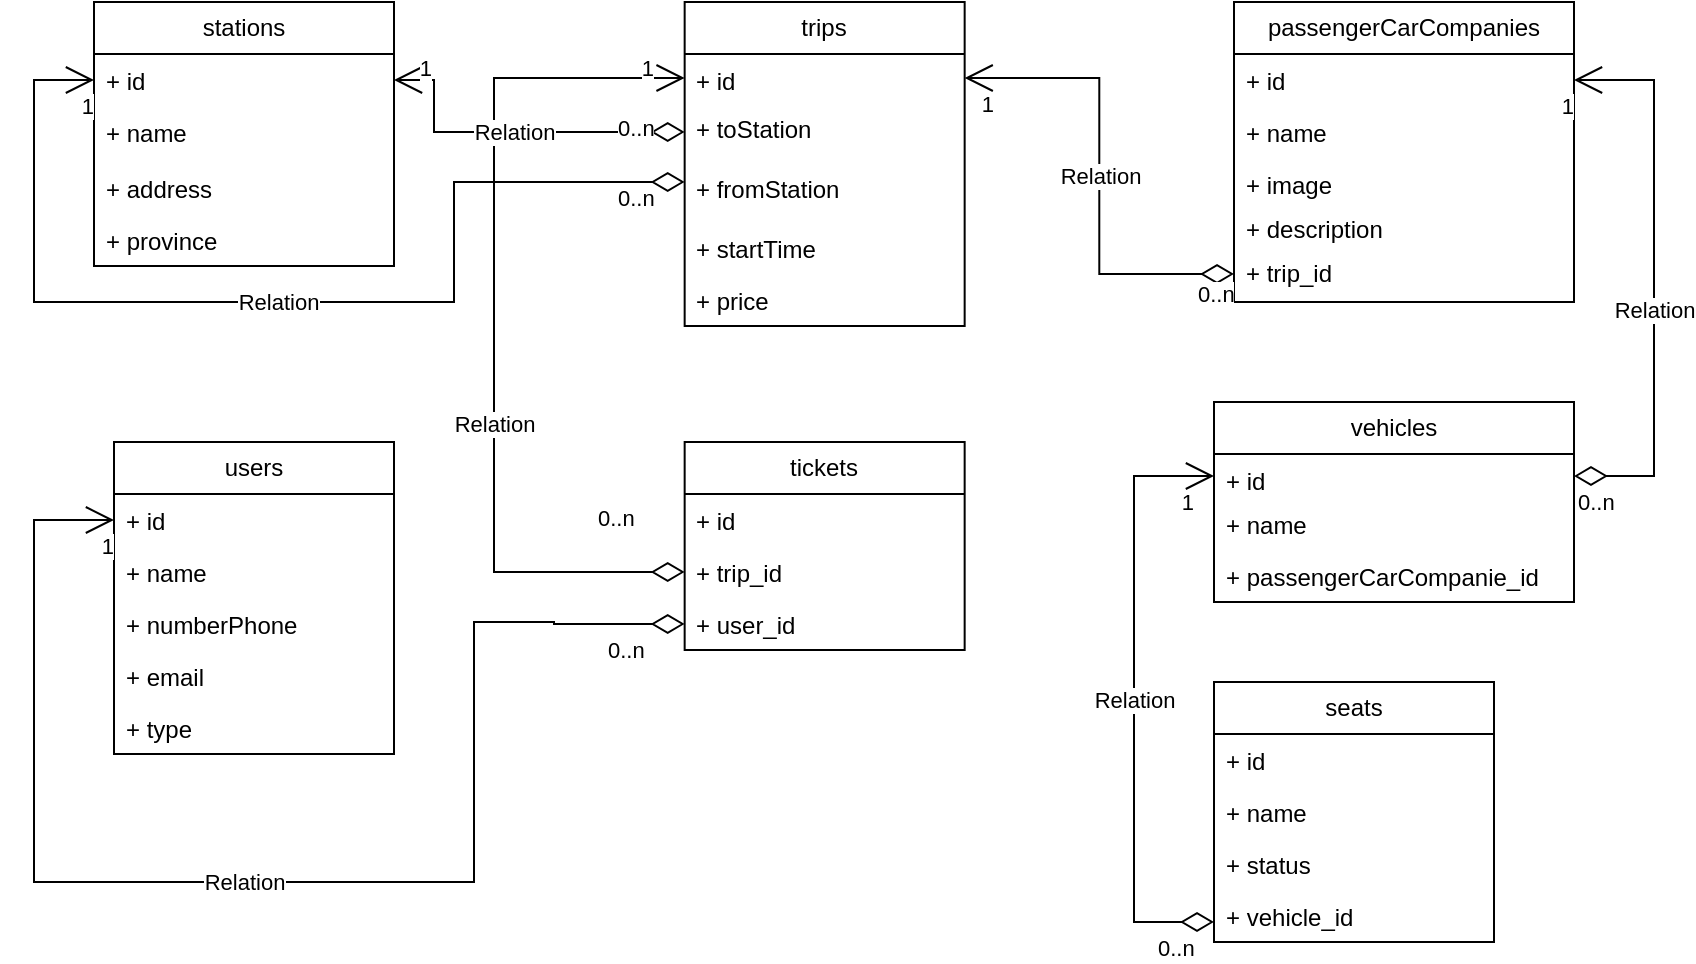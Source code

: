 <mxfile version="21.3.0" type="device">
  <diagram name="Page-1" id="QXAzlw06Yn_SB9_V16cc">
    <mxGraphModel dx="1725" dy="451" grid="1" gridSize="10" guides="1" tooltips="1" connect="1" arrows="1" fold="1" page="1" pageScale="1" pageWidth="850" pageHeight="1100" math="0" shadow="0">
      <root>
        <mxCell id="0" />
        <mxCell id="1" parent="0" />
        <mxCell id="KXTmrSOm8hdOlPfnSRq--10" value="stations" style="swimlane;fontStyle=0;childLayout=stackLayout;horizontal=1;startSize=26;fillColor=none;horizontalStack=0;resizeParent=1;resizeParentMax=0;resizeLast=0;collapsible=1;marginBottom=0;whiteSpace=wrap;html=1;" parent="1" vertex="1">
          <mxGeometry x="40" y="40" width="150" height="132" as="geometry" />
        </mxCell>
        <mxCell id="KXTmrSOm8hdOlPfnSRq--11" value="+ id" style="text;strokeColor=none;fillColor=none;align=left;verticalAlign=top;spacingLeft=4;spacingRight=4;overflow=hidden;rotatable=0;points=[[0,0.5],[1,0.5]];portConstraint=eastwest;whiteSpace=wrap;html=1;" parent="KXTmrSOm8hdOlPfnSRq--10" vertex="1">
          <mxGeometry y="26" width="150" height="26" as="geometry" />
        </mxCell>
        <mxCell id="KXTmrSOm8hdOlPfnSRq--12" value="+ name" style="text;strokeColor=none;fillColor=none;align=left;verticalAlign=top;spacingLeft=4;spacingRight=4;overflow=hidden;rotatable=0;points=[[0,0.5],[1,0.5]];portConstraint=eastwest;whiteSpace=wrap;html=1;" parent="KXTmrSOm8hdOlPfnSRq--10" vertex="1">
          <mxGeometry y="52" width="150" height="28" as="geometry" />
        </mxCell>
        <mxCell id="KXTmrSOm8hdOlPfnSRq--13" value="+ address" style="text;strokeColor=none;fillColor=none;align=left;verticalAlign=top;spacingLeft=4;spacingRight=4;overflow=hidden;rotatable=0;points=[[0,0.5],[1,0.5]];portConstraint=eastwest;whiteSpace=wrap;html=1;" parent="KXTmrSOm8hdOlPfnSRq--10" vertex="1">
          <mxGeometry y="80" width="150" height="26" as="geometry" />
        </mxCell>
        <mxCell id="KXTmrSOm8hdOlPfnSRq--21" value="+ province" style="text;strokeColor=none;fillColor=none;align=left;verticalAlign=top;spacingLeft=4;spacingRight=4;overflow=hidden;rotatable=0;points=[[0,0.5],[1,0.5]];portConstraint=eastwest;whiteSpace=wrap;html=1;" parent="KXTmrSOm8hdOlPfnSRq--10" vertex="1">
          <mxGeometry y="106" width="150" height="26" as="geometry" />
        </mxCell>
        <mxCell id="KXTmrSOm8hdOlPfnSRq--22" value="trips" style="swimlane;fontStyle=0;childLayout=stackLayout;horizontal=1;startSize=26;fillColor=none;horizontalStack=0;resizeParent=1;resizeParentMax=0;resizeLast=0;collapsible=1;marginBottom=0;whiteSpace=wrap;html=1;" parent="1" vertex="1">
          <mxGeometry x="335.33" y="40" width="140" height="162" as="geometry" />
        </mxCell>
        <mxCell id="KXTmrSOm8hdOlPfnSRq--23" value="+ id" style="text;strokeColor=none;fillColor=none;align=left;verticalAlign=top;spacingLeft=4;spacingRight=4;overflow=hidden;rotatable=0;points=[[0,0.5],[1,0.5]];portConstraint=eastwest;whiteSpace=wrap;html=1;" parent="KXTmrSOm8hdOlPfnSRq--22" vertex="1">
          <mxGeometry y="26" width="140" height="24" as="geometry" />
        </mxCell>
        <mxCell id="KXTmrSOm8hdOlPfnSRq--25" value="+ toStation" style="text;strokeColor=none;fillColor=none;align=left;verticalAlign=top;spacingLeft=4;spacingRight=4;overflow=hidden;rotatable=0;points=[[0,0.5],[1,0.5]];portConstraint=eastwest;whiteSpace=wrap;html=1;" parent="KXTmrSOm8hdOlPfnSRq--22" vertex="1">
          <mxGeometry y="50" width="140" height="30" as="geometry" />
        </mxCell>
        <mxCell id="KXTmrSOm8hdOlPfnSRq--24" value="+ fromStation" style="text;strokeColor=none;fillColor=none;align=left;verticalAlign=top;spacingLeft=4;spacingRight=4;overflow=hidden;rotatable=0;points=[[0,0.5],[1,0.5]];portConstraint=eastwest;whiteSpace=wrap;html=1;" parent="KXTmrSOm8hdOlPfnSRq--22" vertex="1">
          <mxGeometry y="80" width="140" height="30" as="geometry" />
        </mxCell>
        <mxCell id="KXTmrSOm8hdOlPfnSRq--26" value="+ startTime" style="text;strokeColor=none;fillColor=none;align=left;verticalAlign=top;spacingLeft=4;spacingRight=4;overflow=hidden;rotatable=0;points=[[0,0.5],[1,0.5]];portConstraint=eastwest;whiteSpace=wrap;html=1;" parent="KXTmrSOm8hdOlPfnSRq--22" vertex="1">
          <mxGeometry y="110" width="140" height="26" as="geometry" />
        </mxCell>
        <mxCell id="KXTmrSOm8hdOlPfnSRq--28" value="+ price&lt;br&gt;" style="text;strokeColor=none;fillColor=none;align=left;verticalAlign=top;spacingLeft=4;spacingRight=4;overflow=hidden;rotatable=0;points=[[0,0.5],[1,0.5]];portConstraint=eastwest;whiteSpace=wrap;html=1;" parent="KXTmrSOm8hdOlPfnSRq--22" vertex="1">
          <mxGeometry y="136" width="140" height="26" as="geometry" />
        </mxCell>
        <mxCell id="KXTmrSOm8hdOlPfnSRq--29" value="passengerCarCompanies" style="swimlane;fontStyle=0;childLayout=stackLayout;horizontal=1;startSize=26;fillColor=none;horizontalStack=0;resizeParent=1;resizeParentMax=0;resizeLast=0;collapsible=1;marginBottom=0;whiteSpace=wrap;html=1;" parent="1" vertex="1">
          <mxGeometry x="610" y="40" width="170" height="150" as="geometry">
            <mxRectangle x="590" y="60" width="180" height="30" as="alternateBounds" />
          </mxGeometry>
        </mxCell>
        <mxCell id="KXTmrSOm8hdOlPfnSRq--30" value="+ id" style="text;strokeColor=none;fillColor=none;align=left;verticalAlign=top;spacingLeft=4;spacingRight=4;overflow=hidden;rotatable=0;points=[[0,0.5],[1,0.5]];portConstraint=eastwest;whiteSpace=wrap;html=1;" parent="KXTmrSOm8hdOlPfnSRq--29" vertex="1">
          <mxGeometry y="26" width="170" height="26" as="geometry" />
        </mxCell>
        <mxCell id="KXTmrSOm8hdOlPfnSRq--31" value="+ name" style="text;strokeColor=none;fillColor=none;align=left;verticalAlign=top;spacingLeft=4;spacingRight=4;overflow=hidden;rotatable=0;points=[[0,0.5],[1,0.5]];portConstraint=eastwest;whiteSpace=wrap;html=1;" parent="KXTmrSOm8hdOlPfnSRq--29" vertex="1">
          <mxGeometry y="52" width="170" height="26" as="geometry" />
        </mxCell>
        <mxCell id="KXTmrSOm8hdOlPfnSRq--35" value="+ image" style="text;strokeColor=none;fillColor=none;align=left;verticalAlign=top;spacingLeft=4;spacingRight=4;overflow=hidden;rotatable=0;points=[[0,0.5],[1,0.5]];portConstraint=eastwest;whiteSpace=wrap;html=1;" parent="KXTmrSOm8hdOlPfnSRq--29" vertex="1">
          <mxGeometry y="78" width="170" height="22" as="geometry" />
        </mxCell>
        <mxCell id="KXTmrSOm8hdOlPfnSRq--32" value="+ description" style="text;strokeColor=none;fillColor=none;align=left;verticalAlign=top;spacingLeft=4;spacingRight=4;overflow=hidden;rotatable=0;points=[[0,0.5],[1,0.5]];portConstraint=eastwest;whiteSpace=wrap;html=1;" parent="KXTmrSOm8hdOlPfnSRq--29" vertex="1">
          <mxGeometry y="100" width="170" height="22" as="geometry" />
        </mxCell>
        <mxCell id="KXTmrSOm8hdOlPfnSRq--68" value="+ trip_id" style="text;strokeColor=none;fillColor=none;align=left;verticalAlign=top;spacingLeft=4;spacingRight=4;overflow=hidden;rotatable=0;points=[[0,0.5],[1,0.5]];portConstraint=eastwest;whiteSpace=wrap;html=1;" parent="KXTmrSOm8hdOlPfnSRq--29" vertex="1">
          <mxGeometry y="122" width="170" height="28" as="geometry" />
        </mxCell>
        <mxCell id="KXTmrSOm8hdOlPfnSRq--36" value="vehicles" style="swimlane;fontStyle=0;childLayout=stackLayout;horizontal=1;startSize=26;fillColor=none;horizontalStack=0;resizeParent=1;resizeParentMax=0;resizeLast=0;collapsible=1;marginBottom=0;whiteSpace=wrap;html=1;" parent="1" vertex="1">
          <mxGeometry x="600" y="240" width="180" height="100" as="geometry" />
        </mxCell>
        <mxCell id="KXTmrSOm8hdOlPfnSRq--37" value="+ id" style="text;strokeColor=none;fillColor=none;align=left;verticalAlign=top;spacingLeft=4;spacingRight=4;overflow=hidden;rotatable=0;points=[[0,0.5],[1,0.5]];portConstraint=eastwest;whiteSpace=wrap;html=1;" parent="KXTmrSOm8hdOlPfnSRq--36" vertex="1">
          <mxGeometry y="26" width="180" height="22" as="geometry" />
        </mxCell>
        <mxCell id="KXTmrSOm8hdOlPfnSRq--38" value="+ name" style="text;strokeColor=none;fillColor=none;align=left;verticalAlign=top;spacingLeft=4;spacingRight=4;overflow=hidden;rotatable=0;points=[[0,0.5],[1,0.5]];portConstraint=eastwest;whiteSpace=wrap;html=1;" parent="KXTmrSOm8hdOlPfnSRq--36" vertex="1">
          <mxGeometry y="48" width="180" height="26" as="geometry" />
        </mxCell>
        <mxCell id="KXTmrSOm8hdOlPfnSRq--72" value="+&amp;nbsp;passengerCarCompanie_id" style="text;strokeColor=none;fillColor=none;align=left;verticalAlign=top;spacingLeft=4;spacingRight=4;overflow=hidden;rotatable=0;points=[[0,0.5],[1,0.5]];portConstraint=eastwest;whiteSpace=wrap;html=1;" parent="KXTmrSOm8hdOlPfnSRq--36" vertex="1">
          <mxGeometry y="74" width="180" height="26" as="geometry" />
        </mxCell>
        <mxCell id="KXTmrSOm8hdOlPfnSRq--40" value="seats" style="swimlane;fontStyle=0;childLayout=stackLayout;horizontal=1;startSize=26;fillColor=none;horizontalStack=0;resizeParent=1;resizeParentMax=0;resizeLast=0;collapsible=1;marginBottom=0;whiteSpace=wrap;html=1;" parent="1" vertex="1">
          <mxGeometry x="600" y="380" width="140" height="130" as="geometry" />
        </mxCell>
        <mxCell id="KXTmrSOm8hdOlPfnSRq--41" value="+ id" style="text;strokeColor=none;fillColor=none;align=left;verticalAlign=top;spacingLeft=4;spacingRight=4;overflow=hidden;rotatable=0;points=[[0,0.5],[1,0.5]];portConstraint=eastwest;whiteSpace=wrap;html=1;" parent="KXTmrSOm8hdOlPfnSRq--40" vertex="1">
          <mxGeometry y="26" width="140" height="26" as="geometry" />
        </mxCell>
        <mxCell id="KXTmrSOm8hdOlPfnSRq--42" value="+ name" style="text;strokeColor=none;fillColor=none;align=left;verticalAlign=top;spacingLeft=4;spacingRight=4;overflow=hidden;rotatable=0;points=[[0,0.5],[1,0.5]];portConstraint=eastwest;whiteSpace=wrap;html=1;" parent="KXTmrSOm8hdOlPfnSRq--40" vertex="1">
          <mxGeometry y="52" width="140" height="26" as="geometry" />
        </mxCell>
        <mxCell id="KXTmrSOm8hdOlPfnSRq--43" value="+ status" style="text;strokeColor=none;fillColor=none;align=left;verticalAlign=top;spacingLeft=4;spacingRight=4;overflow=hidden;rotatable=0;points=[[0,0.5],[1,0.5]];portConstraint=eastwest;whiteSpace=wrap;html=1;" parent="KXTmrSOm8hdOlPfnSRq--40" vertex="1">
          <mxGeometry y="78" width="140" height="26" as="geometry" />
        </mxCell>
        <mxCell id="KXTmrSOm8hdOlPfnSRq--76" value="+&amp;nbsp;vehicle_id" style="text;strokeColor=none;fillColor=none;align=left;verticalAlign=top;spacingLeft=4;spacingRight=4;overflow=hidden;rotatable=0;points=[[0,0.5],[1,0.5]];portConstraint=eastwest;whiteSpace=wrap;html=1;" parent="KXTmrSOm8hdOlPfnSRq--40" vertex="1">
          <mxGeometry y="104" width="140" height="26" as="geometry" />
        </mxCell>
        <mxCell id="KXTmrSOm8hdOlPfnSRq--44" value="users" style="swimlane;fontStyle=0;childLayout=stackLayout;horizontal=1;startSize=26;fillColor=none;horizontalStack=0;resizeParent=1;resizeParentMax=0;resizeLast=0;collapsible=1;marginBottom=0;whiteSpace=wrap;html=1;" parent="1" vertex="1">
          <mxGeometry x="50" y="260" width="140" height="156" as="geometry" />
        </mxCell>
        <mxCell id="KXTmrSOm8hdOlPfnSRq--45" value="+ id" style="text;strokeColor=none;fillColor=none;align=left;verticalAlign=top;spacingLeft=4;spacingRight=4;overflow=hidden;rotatable=0;points=[[0,0.5],[1,0.5]];portConstraint=eastwest;whiteSpace=wrap;html=1;" parent="KXTmrSOm8hdOlPfnSRq--44" vertex="1">
          <mxGeometry y="26" width="140" height="26" as="geometry" />
        </mxCell>
        <mxCell id="KXTmrSOm8hdOlPfnSRq--46" value="+ name" style="text;strokeColor=none;fillColor=none;align=left;verticalAlign=top;spacingLeft=4;spacingRight=4;overflow=hidden;rotatable=0;points=[[0,0.5],[1,0.5]];portConstraint=eastwest;whiteSpace=wrap;html=1;" parent="KXTmrSOm8hdOlPfnSRq--44" vertex="1">
          <mxGeometry y="52" width="140" height="26" as="geometry" />
        </mxCell>
        <mxCell id="KXTmrSOm8hdOlPfnSRq--47" value="+ numberPhone" style="text;strokeColor=none;fillColor=none;align=left;verticalAlign=top;spacingLeft=4;spacingRight=4;overflow=hidden;rotatable=0;points=[[0,0.5],[1,0.5]];portConstraint=eastwest;whiteSpace=wrap;html=1;" parent="KXTmrSOm8hdOlPfnSRq--44" vertex="1">
          <mxGeometry y="78" width="140" height="26" as="geometry" />
        </mxCell>
        <mxCell id="KXTmrSOm8hdOlPfnSRq--48" value="+ email" style="text;strokeColor=none;fillColor=none;align=left;verticalAlign=top;spacingLeft=4;spacingRight=4;overflow=hidden;rotatable=0;points=[[0,0.5],[1,0.5]];portConstraint=eastwest;whiteSpace=wrap;html=1;" parent="KXTmrSOm8hdOlPfnSRq--44" vertex="1">
          <mxGeometry y="104" width="140" height="26" as="geometry" />
        </mxCell>
        <mxCell id="KXTmrSOm8hdOlPfnSRq--49" value="+ type" style="text;strokeColor=none;fillColor=none;align=left;verticalAlign=top;spacingLeft=4;spacingRight=4;overflow=hidden;rotatable=0;points=[[0,0.5],[1,0.5]];portConstraint=eastwest;whiteSpace=wrap;html=1;" parent="KXTmrSOm8hdOlPfnSRq--44" vertex="1">
          <mxGeometry y="130" width="140" height="26" as="geometry" />
        </mxCell>
        <mxCell id="KXTmrSOm8hdOlPfnSRq--50" value="tickets" style="swimlane;fontStyle=0;childLayout=stackLayout;horizontal=1;startSize=26;fillColor=none;horizontalStack=0;resizeParent=1;resizeParentMax=0;resizeLast=0;collapsible=1;marginBottom=0;whiteSpace=wrap;html=1;" parent="1" vertex="1">
          <mxGeometry x="335.33" y="260" width="140" height="104" as="geometry" />
        </mxCell>
        <mxCell id="KXTmrSOm8hdOlPfnSRq--51" value="+ id" style="text;strokeColor=none;fillColor=none;align=left;verticalAlign=top;spacingLeft=4;spacingRight=4;overflow=hidden;rotatable=0;points=[[0,0.5],[1,0.5]];portConstraint=eastwest;whiteSpace=wrap;html=1;" parent="KXTmrSOm8hdOlPfnSRq--50" vertex="1">
          <mxGeometry y="26" width="140" height="26" as="geometry" />
        </mxCell>
        <mxCell id="KXTmrSOm8hdOlPfnSRq--53" value="+ trip_id" style="text;strokeColor=none;fillColor=none;align=left;verticalAlign=top;spacingLeft=4;spacingRight=4;overflow=hidden;rotatable=0;points=[[0,0.5],[1,0.5]];portConstraint=eastwest;whiteSpace=wrap;html=1;" parent="KXTmrSOm8hdOlPfnSRq--50" vertex="1">
          <mxGeometry y="52" width="140" height="26" as="geometry" />
        </mxCell>
        <mxCell id="KXTmrSOm8hdOlPfnSRq--52" value="+ user_id" style="text;strokeColor=none;fillColor=none;align=left;verticalAlign=top;spacingLeft=4;spacingRight=4;overflow=hidden;rotatable=0;points=[[0,0.5],[1,0.5]];portConstraint=eastwest;whiteSpace=wrap;html=1;" parent="KXTmrSOm8hdOlPfnSRq--50" vertex="1">
          <mxGeometry y="78" width="140" height="26" as="geometry" />
        </mxCell>
        <mxCell id="KXTmrSOm8hdOlPfnSRq--54" value="Relation" style="endArrow=open;html=1;endSize=12;startArrow=diamondThin;startSize=14;startFill=0;edgeStyle=orthogonalEdgeStyle;rounded=0;exitX=0;exitY=0.5;exitDx=0;exitDy=0;entryX=0;entryY=0.5;entryDx=0;entryDy=0;" parent="1" source="KXTmrSOm8hdOlPfnSRq--52" target="KXTmrSOm8hdOlPfnSRq--45" edge="1">
          <mxGeometry x="0.038" relative="1" as="geometry">
            <mxPoint x="340" y="250" as="sourcePoint" />
            <mxPoint x="230" y="500" as="targetPoint" />
            <Array as="points">
              <mxPoint x="270" y="350" />
              <mxPoint x="230" y="350" />
              <mxPoint x="230" y="480" />
              <mxPoint x="10" y="480" />
              <mxPoint x="10" y="299" />
            </Array>
            <mxPoint as="offset" />
          </mxGeometry>
        </mxCell>
        <mxCell id="KXTmrSOm8hdOlPfnSRq--55" value="0..n" style="edgeLabel;resizable=0;html=1;align=left;verticalAlign=top;" parent="KXTmrSOm8hdOlPfnSRq--54" connectable="0" vertex="1">
          <mxGeometry x="-1" relative="1" as="geometry">
            <mxPoint x="-40" as="offset" />
          </mxGeometry>
        </mxCell>
        <mxCell id="KXTmrSOm8hdOlPfnSRq--56" value="1" style="edgeLabel;resizable=0;html=1;align=right;verticalAlign=top;" parent="KXTmrSOm8hdOlPfnSRq--54" connectable="0" vertex="1">
          <mxGeometry x="1" relative="1" as="geometry" />
        </mxCell>
        <mxCell id="KXTmrSOm8hdOlPfnSRq--57" value="Relation" style="endArrow=open;html=1;endSize=12;startArrow=diamondThin;startSize=14;startFill=0;edgeStyle=orthogonalEdgeStyle;rounded=0;entryX=0;entryY=0.5;entryDx=0;entryDy=0;" parent="1" source="KXTmrSOm8hdOlPfnSRq--53" target="KXTmrSOm8hdOlPfnSRq--23" edge="1">
          <mxGeometry x="-0.226" relative="1" as="geometry">
            <mxPoint x="280" y="299" as="sourcePoint" />
            <mxPoint x="500" y="250" as="targetPoint" />
            <Array as="points">
              <mxPoint x="240" y="325.0" />
              <mxPoint x="240" y="78" />
            </Array>
            <mxPoint as="offset" />
          </mxGeometry>
        </mxCell>
        <mxCell id="KXTmrSOm8hdOlPfnSRq--58" value="0..n" style="edgeLabel;resizable=0;html=1;align=left;verticalAlign=top;" parent="KXTmrSOm8hdOlPfnSRq--57" connectable="0" vertex="1">
          <mxGeometry x="-1" relative="1" as="geometry">
            <mxPoint x="-45" y="-40" as="offset" />
          </mxGeometry>
        </mxCell>
        <mxCell id="KXTmrSOm8hdOlPfnSRq--59" value="1" style="edgeLabel;resizable=0;html=1;align=right;verticalAlign=top;" parent="KXTmrSOm8hdOlPfnSRq--57" connectable="0" vertex="1">
          <mxGeometry x="1" relative="1" as="geometry">
            <mxPoint x="-15" y="-18" as="offset" />
          </mxGeometry>
        </mxCell>
        <mxCell id="KXTmrSOm8hdOlPfnSRq--62" value="Relation" style="endArrow=open;html=1;endSize=12;startArrow=diamondThin;startSize=14;startFill=0;edgeStyle=orthogonalEdgeStyle;rounded=0;entryX=0;entryY=0.5;entryDx=0;entryDy=0;" parent="1" source="KXTmrSOm8hdOlPfnSRq--24" target="KXTmrSOm8hdOlPfnSRq--11" edge="1">
          <mxGeometry relative="1" as="geometry">
            <mxPoint x="250" y="10" as="sourcePoint" />
            <mxPoint x="500" y="250" as="targetPoint" />
            <Array as="points">
              <mxPoint x="220" y="130" />
              <mxPoint x="220" y="190" />
              <mxPoint x="10" y="190" />
              <mxPoint x="10" y="79" />
            </Array>
          </mxGeometry>
        </mxCell>
        <mxCell id="KXTmrSOm8hdOlPfnSRq--63" value="0..n" style="edgeLabel;resizable=0;html=1;align=left;verticalAlign=top;" parent="KXTmrSOm8hdOlPfnSRq--62" connectable="0" vertex="1">
          <mxGeometry x="-1" relative="1" as="geometry">
            <mxPoint x="-35" y="-5" as="offset" />
          </mxGeometry>
        </mxCell>
        <mxCell id="KXTmrSOm8hdOlPfnSRq--64" value="1" style="edgeLabel;resizable=0;html=1;align=right;verticalAlign=top;" parent="KXTmrSOm8hdOlPfnSRq--62" connectable="0" vertex="1">
          <mxGeometry x="1" relative="1" as="geometry" />
        </mxCell>
        <mxCell id="KXTmrSOm8hdOlPfnSRq--65" value="Relation" style="endArrow=open;html=1;endSize=12;startArrow=diamondThin;startSize=14;startFill=0;edgeStyle=orthogonalEdgeStyle;rounded=0;entryX=1;entryY=0.5;entryDx=0;entryDy=0;exitX=0;exitY=0.5;exitDx=0;exitDy=0;" parent="1" source="KXTmrSOm8hdOlPfnSRq--25" target="KXTmrSOm8hdOlPfnSRq--11" edge="1">
          <mxGeometry relative="1" as="geometry">
            <mxPoint x="330" y="250" as="sourcePoint" />
            <mxPoint x="490" y="250" as="targetPoint" />
            <Array as="points">
              <mxPoint x="210" y="105" />
              <mxPoint x="210" y="79" />
            </Array>
          </mxGeometry>
        </mxCell>
        <mxCell id="KXTmrSOm8hdOlPfnSRq--66" value="0..n" style="edgeLabel;resizable=0;html=1;align=left;verticalAlign=top;" parent="KXTmrSOm8hdOlPfnSRq--65" connectable="0" vertex="1">
          <mxGeometry x="-1" relative="1" as="geometry">
            <mxPoint x="-35" y="-15" as="offset" />
          </mxGeometry>
        </mxCell>
        <mxCell id="KXTmrSOm8hdOlPfnSRq--67" value="1" style="edgeLabel;resizable=0;html=1;align=right;verticalAlign=top;" parent="KXTmrSOm8hdOlPfnSRq--65" connectable="0" vertex="1">
          <mxGeometry x="1" relative="1" as="geometry">
            <mxPoint x="20" y="-19" as="offset" />
          </mxGeometry>
        </mxCell>
        <mxCell id="KXTmrSOm8hdOlPfnSRq--69" value="Relation" style="endArrow=open;html=1;endSize=12;startArrow=diamondThin;startSize=14;startFill=0;edgeStyle=orthogonalEdgeStyle;rounded=0;entryX=1;entryY=0.5;entryDx=0;entryDy=0;exitX=0;exitY=0.5;exitDx=0;exitDy=0;" parent="1" source="KXTmrSOm8hdOlPfnSRq--68" target="KXTmrSOm8hdOlPfnSRq--23" edge="1">
          <mxGeometry relative="1" as="geometry">
            <mxPoint x="330" y="250" as="sourcePoint" />
            <mxPoint x="490" y="250" as="targetPoint" />
          </mxGeometry>
        </mxCell>
        <mxCell id="KXTmrSOm8hdOlPfnSRq--70" value="0..n" style="edgeLabel;resizable=0;html=1;align=left;verticalAlign=top;" parent="KXTmrSOm8hdOlPfnSRq--69" connectable="0" vertex="1">
          <mxGeometry x="-1" relative="1" as="geometry">
            <mxPoint x="-20" y="-3" as="offset" />
          </mxGeometry>
        </mxCell>
        <mxCell id="KXTmrSOm8hdOlPfnSRq--71" value="1" style="edgeLabel;resizable=0;html=1;align=right;verticalAlign=top;" parent="KXTmrSOm8hdOlPfnSRq--69" connectable="0" vertex="1">
          <mxGeometry x="1" relative="1" as="geometry">
            <mxPoint x="15" as="offset" />
          </mxGeometry>
        </mxCell>
        <mxCell id="KXTmrSOm8hdOlPfnSRq--73" value="Relation" style="endArrow=open;html=1;endSize=12;startArrow=diamondThin;startSize=14;startFill=0;edgeStyle=orthogonalEdgeStyle;rounded=0;entryX=1;entryY=0.5;entryDx=0;entryDy=0;exitX=1;exitY=0.5;exitDx=0;exitDy=0;" parent="1" source="KXTmrSOm8hdOlPfnSRq--37" target="KXTmrSOm8hdOlPfnSRq--30" edge="1">
          <mxGeometry x="-0.11" relative="1" as="geometry">
            <mxPoint x="330" y="150" as="sourcePoint" />
            <mxPoint x="490" y="150" as="targetPoint" />
            <Array as="points">
              <mxPoint x="820" y="277" />
              <mxPoint x="820" y="79" />
            </Array>
            <mxPoint as="offset" />
          </mxGeometry>
        </mxCell>
        <mxCell id="KXTmrSOm8hdOlPfnSRq--74" value="0..n" style="edgeLabel;resizable=0;html=1;align=left;verticalAlign=top;" parent="KXTmrSOm8hdOlPfnSRq--73" connectable="0" vertex="1">
          <mxGeometry x="-1" relative="1" as="geometry" />
        </mxCell>
        <mxCell id="KXTmrSOm8hdOlPfnSRq--75" value="1" style="edgeLabel;resizable=0;html=1;align=right;verticalAlign=top;" parent="KXTmrSOm8hdOlPfnSRq--73" connectable="0" vertex="1">
          <mxGeometry x="1" relative="1" as="geometry" />
        </mxCell>
        <mxCell id="KXTmrSOm8hdOlPfnSRq--77" value="Relation" style="endArrow=open;html=1;endSize=12;startArrow=diamondThin;startSize=14;startFill=0;edgeStyle=orthogonalEdgeStyle;rounded=0;entryX=0;entryY=0.5;entryDx=0;entryDy=0;" parent="1" source="KXTmrSOm8hdOlPfnSRq--76" target="KXTmrSOm8hdOlPfnSRq--37" edge="1">
          <mxGeometry relative="1" as="geometry">
            <mxPoint x="590" y="499" as="sourcePoint" />
            <mxPoint x="510" y="450" as="targetPoint" />
            <Array as="points">
              <mxPoint x="560" y="500" />
              <mxPoint x="560" y="277" />
            </Array>
          </mxGeometry>
        </mxCell>
        <mxCell id="KXTmrSOm8hdOlPfnSRq--78" value="0..n" style="edgeLabel;resizable=0;html=1;align=left;verticalAlign=top;" parent="KXTmrSOm8hdOlPfnSRq--77" connectable="0" vertex="1">
          <mxGeometry x="-1" relative="1" as="geometry">
            <mxPoint x="-30" as="offset" />
          </mxGeometry>
        </mxCell>
        <mxCell id="KXTmrSOm8hdOlPfnSRq--79" value="1" style="edgeLabel;resizable=0;html=1;align=right;verticalAlign=top;" parent="KXTmrSOm8hdOlPfnSRq--77" connectable="0" vertex="1">
          <mxGeometry x="1" relative="1" as="geometry">
            <mxPoint x="-10" as="offset" />
          </mxGeometry>
        </mxCell>
      </root>
    </mxGraphModel>
  </diagram>
</mxfile>
